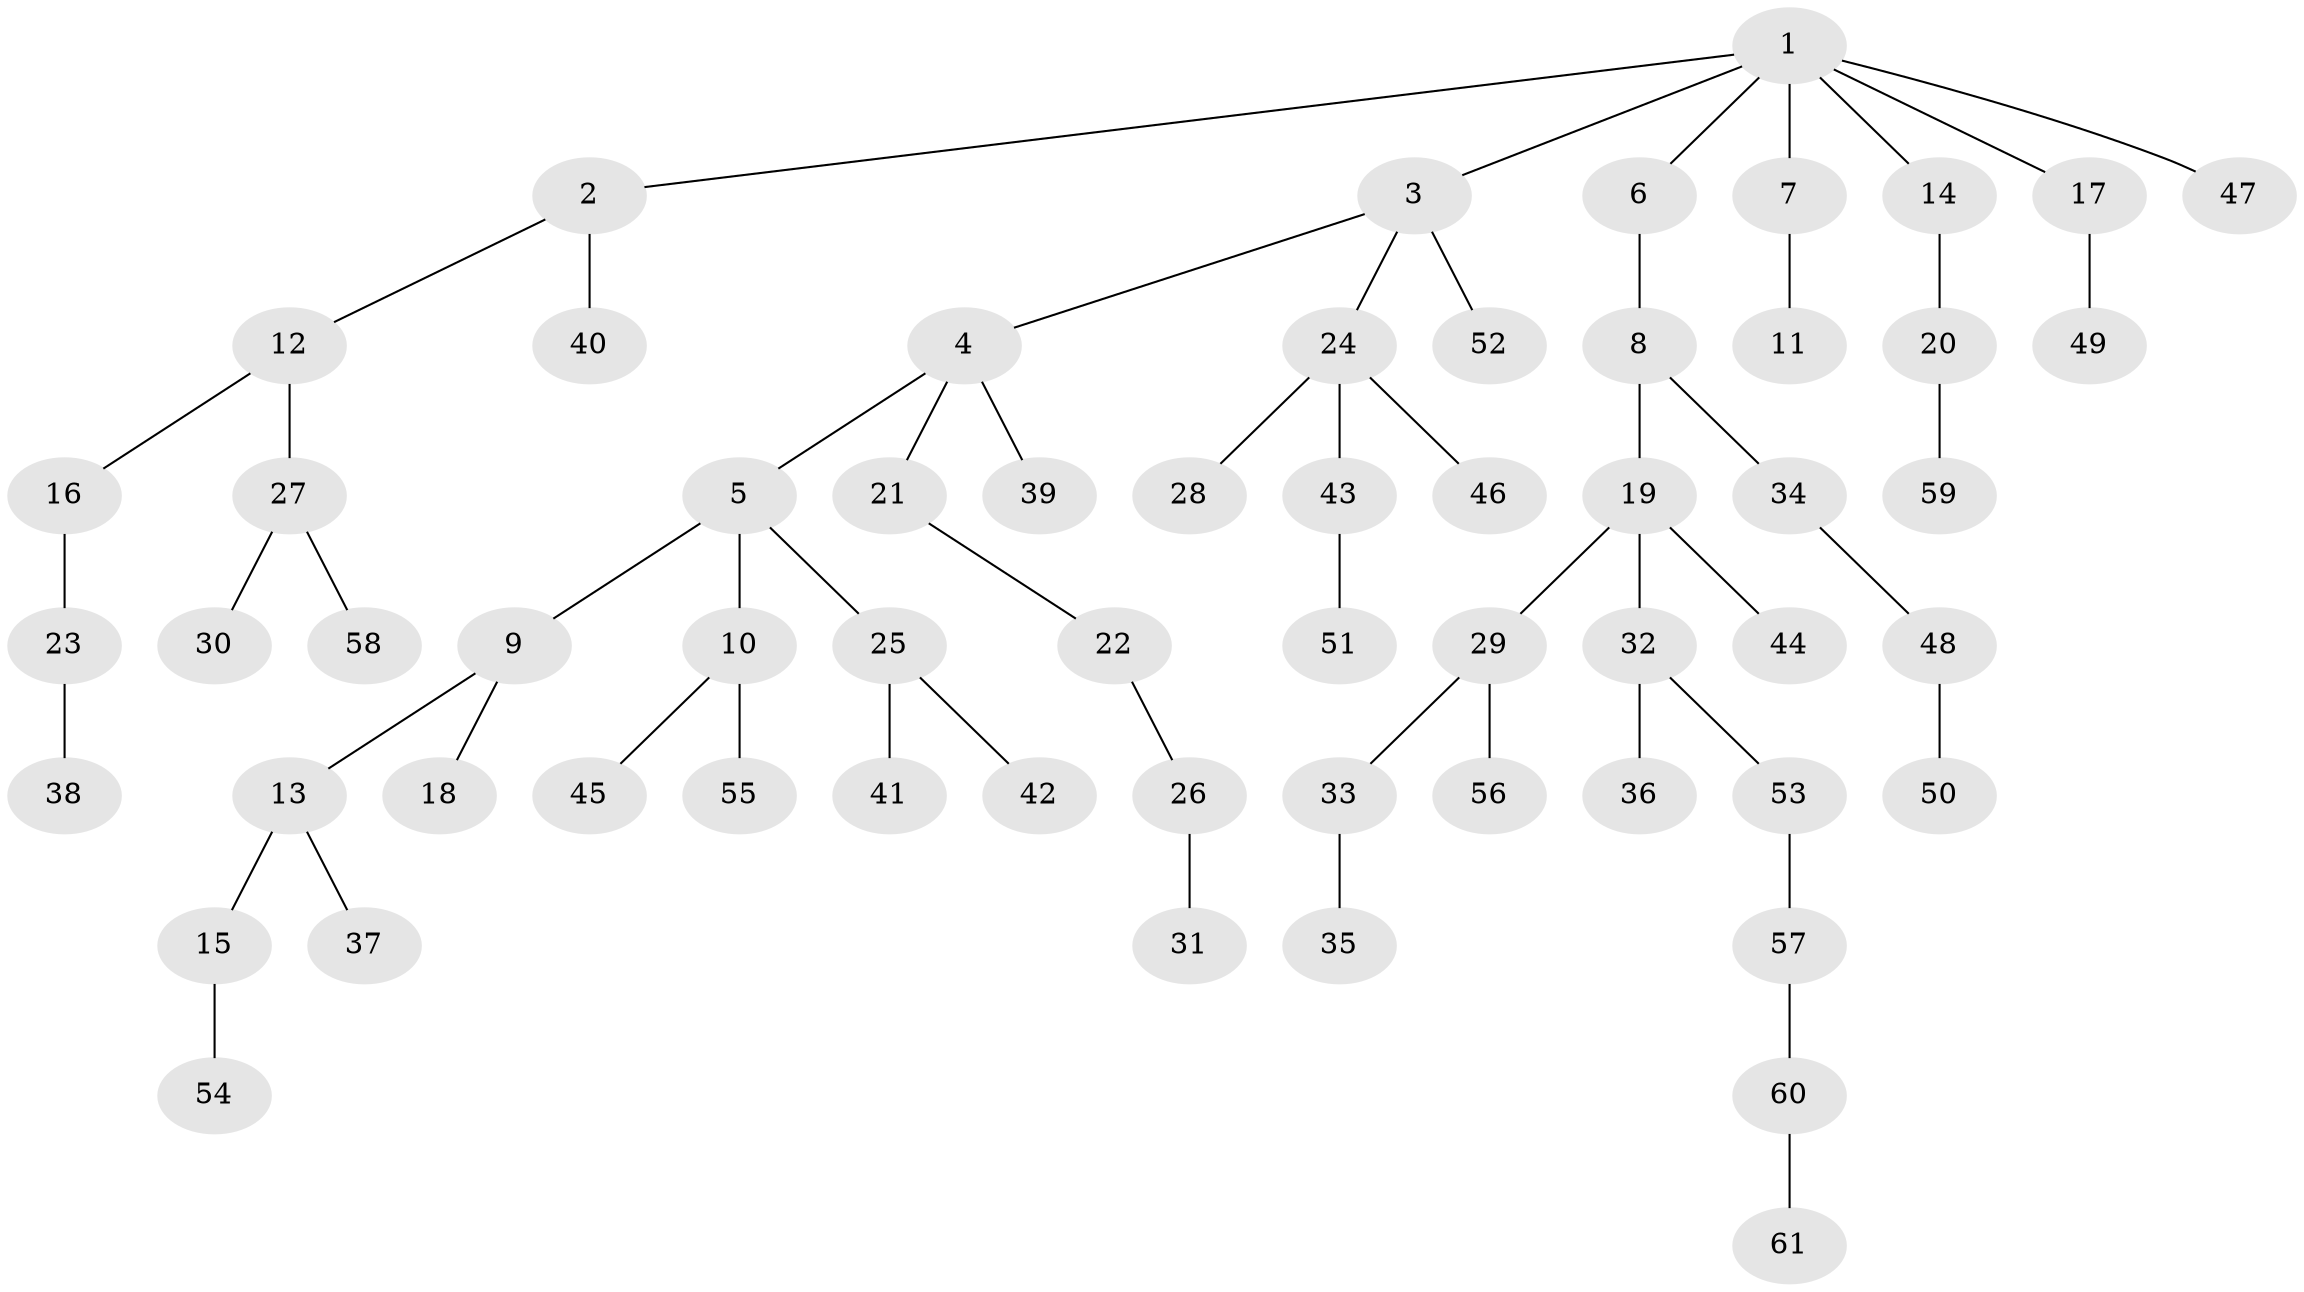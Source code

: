 // Generated by graph-tools (version 1.1) at 2025/50/03/09/25 03:50:22]
// undirected, 61 vertices, 60 edges
graph export_dot {
graph [start="1"]
  node [color=gray90,style=filled];
  1;
  2;
  3;
  4;
  5;
  6;
  7;
  8;
  9;
  10;
  11;
  12;
  13;
  14;
  15;
  16;
  17;
  18;
  19;
  20;
  21;
  22;
  23;
  24;
  25;
  26;
  27;
  28;
  29;
  30;
  31;
  32;
  33;
  34;
  35;
  36;
  37;
  38;
  39;
  40;
  41;
  42;
  43;
  44;
  45;
  46;
  47;
  48;
  49;
  50;
  51;
  52;
  53;
  54;
  55;
  56;
  57;
  58;
  59;
  60;
  61;
  1 -- 2;
  1 -- 3;
  1 -- 6;
  1 -- 7;
  1 -- 14;
  1 -- 17;
  1 -- 47;
  2 -- 12;
  2 -- 40;
  3 -- 4;
  3 -- 24;
  3 -- 52;
  4 -- 5;
  4 -- 21;
  4 -- 39;
  5 -- 9;
  5 -- 10;
  5 -- 25;
  6 -- 8;
  7 -- 11;
  8 -- 19;
  8 -- 34;
  9 -- 13;
  9 -- 18;
  10 -- 45;
  10 -- 55;
  12 -- 16;
  12 -- 27;
  13 -- 15;
  13 -- 37;
  14 -- 20;
  15 -- 54;
  16 -- 23;
  17 -- 49;
  19 -- 29;
  19 -- 32;
  19 -- 44;
  20 -- 59;
  21 -- 22;
  22 -- 26;
  23 -- 38;
  24 -- 28;
  24 -- 43;
  24 -- 46;
  25 -- 41;
  25 -- 42;
  26 -- 31;
  27 -- 30;
  27 -- 58;
  29 -- 33;
  29 -- 56;
  32 -- 36;
  32 -- 53;
  33 -- 35;
  34 -- 48;
  43 -- 51;
  48 -- 50;
  53 -- 57;
  57 -- 60;
  60 -- 61;
}
